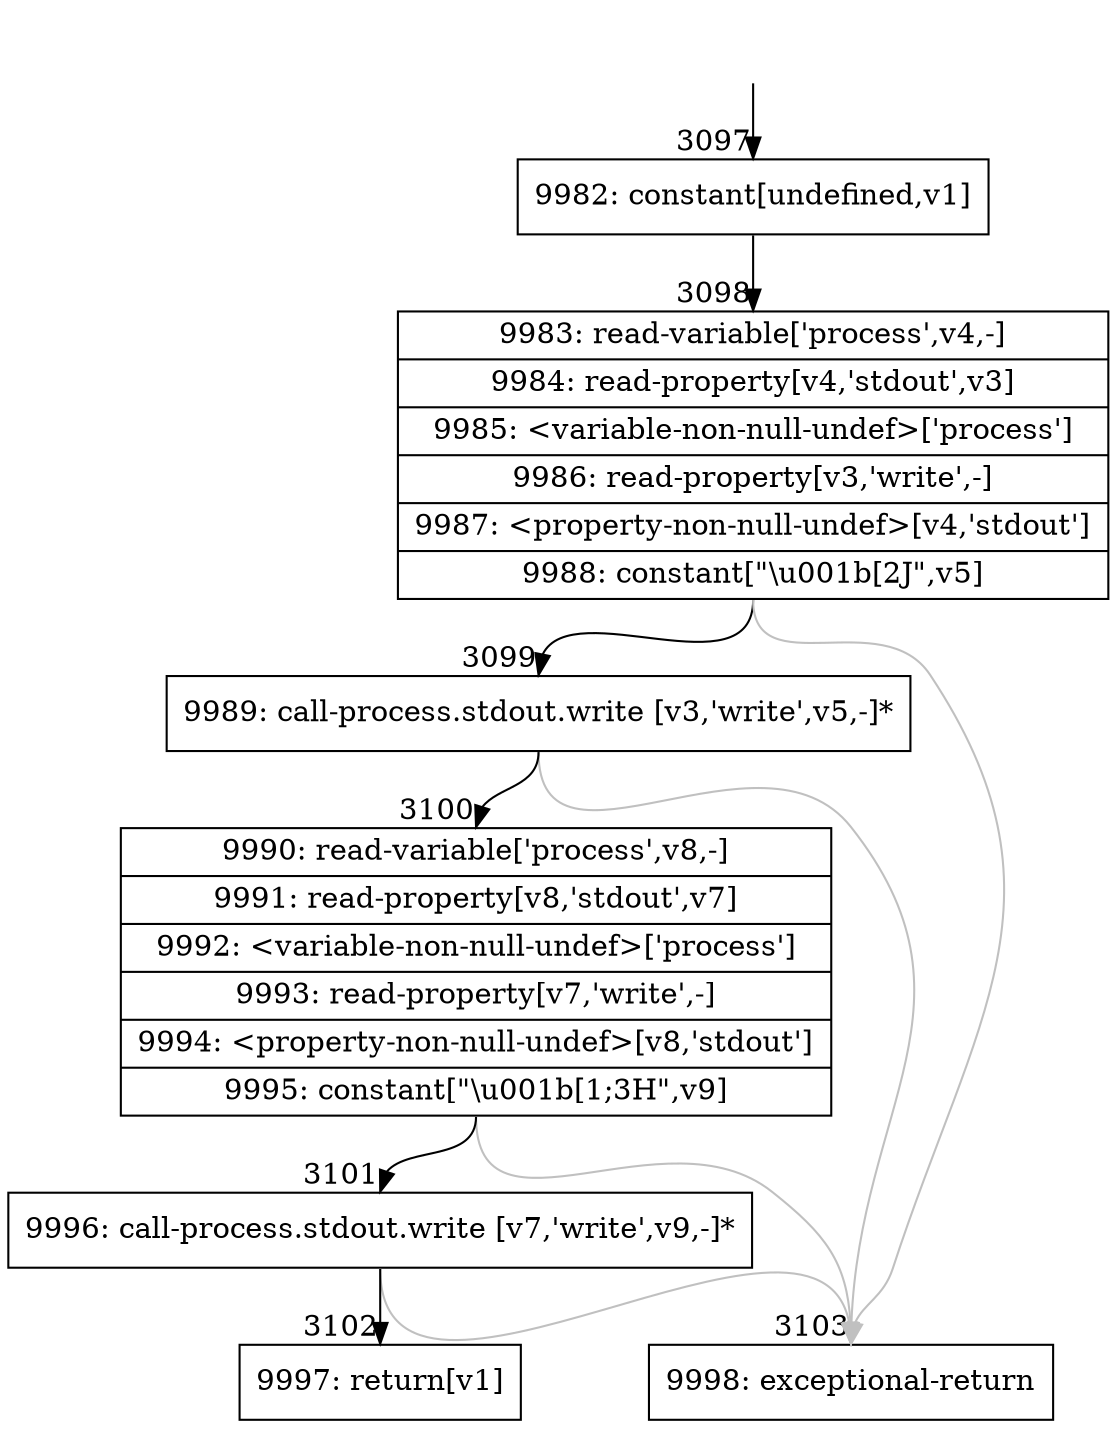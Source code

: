 digraph {
rankdir="TD"
BB_entry277[shape=none,label=""];
BB_entry277 -> BB3097 [tailport=s, headport=n, headlabel="    3097"]
BB3097 [shape=record label="{9982: constant[undefined,v1]}" ] 
BB3097 -> BB3098 [tailport=s, headport=n, headlabel="      3098"]
BB3098 [shape=record label="{9983: read-variable['process',v4,-]|9984: read-property[v4,'stdout',v3]|9985: \<variable-non-null-undef\>['process']|9986: read-property[v3,'write',-]|9987: \<property-non-null-undef\>[v4,'stdout']|9988: constant[\"\\u001b[2J\",v5]}" ] 
BB3098 -> BB3099 [tailport=s, headport=n, headlabel="      3099"]
BB3098 -> BB3103 [tailport=s, headport=n, color=gray, headlabel="      3103"]
BB3099 [shape=record label="{9989: call-process.stdout.write [v3,'write',v5,-]*}" ] 
BB3099 -> BB3100 [tailport=s, headport=n, headlabel="      3100"]
BB3099 -> BB3103 [tailport=s, headport=n, color=gray]
BB3100 [shape=record label="{9990: read-variable['process',v8,-]|9991: read-property[v8,'stdout',v7]|9992: \<variable-non-null-undef\>['process']|9993: read-property[v7,'write',-]|9994: \<property-non-null-undef\>[v8,'stdout']|9995: constant[\"\\u001b[1;3H\",v9]}" ] 
BB3100 -> BB3101 [tailport=s, headport=n, headlabel="      3101"]
BB3100 -> BB3103 [tailport=s, headport=n, color=gray]
BB3101 [shape=record label="{9996: call-process.stdout.write [v7,'write',v9,-]*}" ] 
BB3101 -> BB3102 [tailport=s, headport=n, headlabel="      3102"]
BB3101 -> BB3103 [tailport=s, headport=n, color=gray]
BB3102 [shape=record label="{9997: return[v1]}" ] 
BB3103 [shape=record label="{9998: exceptional-return}" ] 
//#$~ 3583
}
